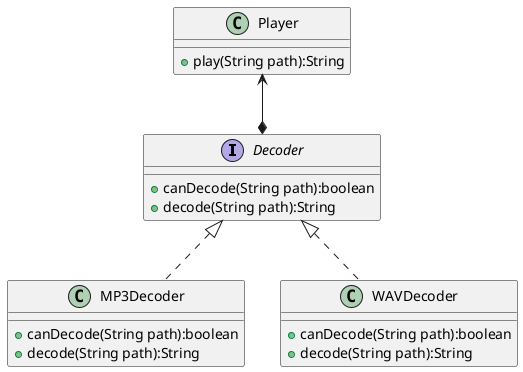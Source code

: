 @startuml
interface Decoder{
    + canDecode(String path):boolean
    + decode(String path):String
}
class MP3Decoder{
    + canDecode(String path):boolean
    + decode(String path):String
}
class WAVDecoder{
    + canDecode(String path):boolean
    + decode(String path):String
}
class Player{
    + play(String path):String
}
Player <--* Decoder
Decoder <|.. MP3Decoder
Decoder <|.. WAVDecoder
@enduml